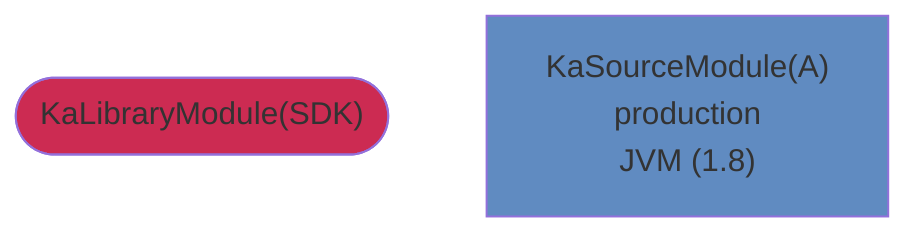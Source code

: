 graph TD
  KaLibraryModule_0(["KaLibraryModule(SDK)"])
  KaSourceModule_1["KaSourceModule(A)<br />production<br />JVM (1.8)"]
  style KaLibraryModule_0 fill:#CC2B52
  style KaSourceModule_1 fill:#608BC1